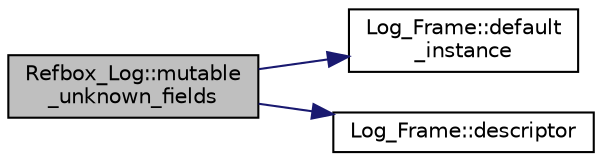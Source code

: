 digraph "Refbox_Log::mutable_unknown_fields"
{
 // INTERACTIVE_SVG=YES
  edge [fontname="Helvetica",fontsize="10",labelfontname="Helvetica",labelfontsize="10"];
  node [fontname="Helvetica",fontsize="10",shape=record];
  rankdir="LR";
  Node1 [label="Refbox_Log::mutable\l_unknown_fields",height=0.2,width=0.4,color="black", fillcolor="grey75", style="filled", fontcolor="black"];
  Node1 -> Node2 [color="midnightblue",fontsize="10",style="solid",fontname="Helvetica"];
  Node2 [label="Log_Frame::default\l_instance",height=0.2,width=0.4,color="black", fillcolor="white", style="filled",URL="$da/d8c/class_log___frame.html#ac0cfd6d08842362b5c7d55e2e111106c"];
  Node1 -> Node3 [color="midnightblue",fontsize="10",style="solid",fontname="Helvetica"];
  Node3 [label="Log_Frame::descriptor",height=0.2,width=0.4,color="black", fillcolor="white", style="filled",URL="$da/d8c/class_log___frame.html#a0d51af0064b629b1aa239a47ebc69739"];
}
